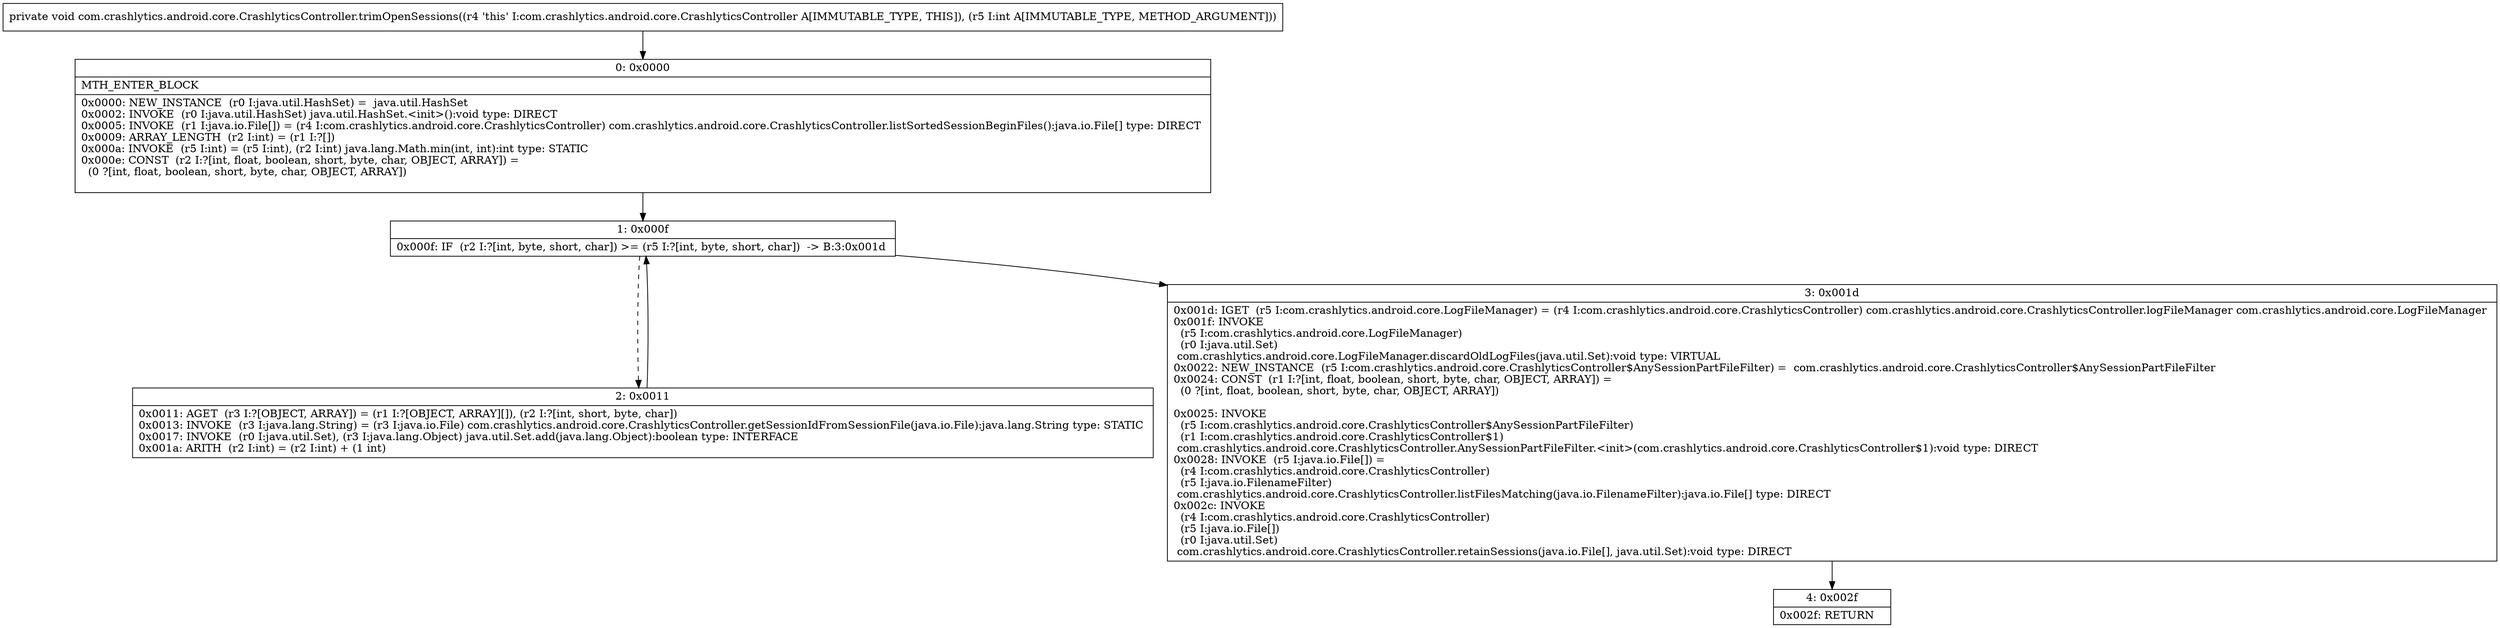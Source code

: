 digraph "CFG forcom.crashlytics.android.core.CrashlyticsController.trimOpenSessions(I)V" {
Node_0 [shape=record,label="{0\:\ 0x0000|MTH_ENTER_BLOCK\l|0x0000: NEW_INSTANCE  (r0 I:java.util.HashSet) =  java.util.HashSet \l0x0002: INVOKE  (r0 I:java.util.HashSet) java.util.HashSet.\<init\>():void type: DIRECT \l0x0005: INVOKE  (r1 I:java.io.File[]) = (r4 I:com.crashlytics.android.core.CrashlyticsController) com.crashlytics.android.core.CrashlyticsController.listSortedSessionBeginFiles():java.io.File[] type: DIRECT \l0x0009: ARRAY_LENGTH  (r2 I:int) = (r1 I:?[]) \l0x000a: INVOKE  (r5 I:int) = (r5 I:int), (r2 I:int) java.lang.Math.min(int, int):int type: STATIC \l0x000e: CONST  (r2 I:?[int, float, boolean, short, byte, char, OBJECT, ARRAY]) = \l  (0 ?[int, float, boolean, short, byte, char, OBJECT, ARRAY])\l \l}"];
Node_1 [shape=record,label="{1\:\ 0x000f|0x000f: IF  (r2 I:?[int, byte, short, char]) \>= (r5 I:?[int, byte, short, char])  \-\> B:3:0x001d \l}"];
Node_2 [shape=record,label="{2\:\ 0x0011|0x0011: AGET  (r3 I:?[OBJECT, ARRAY]) = (r1 I:?[OBJECT, ARRAY][]), (r2 I:?[int, short, byte, char]) \l0x0013: INVOKE  (r3 I:java.lang.String) = (r3 I:java.io.File) com.crashlytics.android.core.CrashlyticsController.getSessionIdFromSessionFile(java.io.File):java.lang.String type: STATIC \l0x0017: INVOKE  (r0 I:java.util.Set), (r3 I:java.lang.Object) java.util.Set.add(java.lang.Object):boolean type: INTERFACE \l0x001a: ARITH  (r2 I:int) = (r2 I:int) + (1 int) \l}"];
Node_3 [shape=record,label="{3\:\ 0x001d|0x001d: IGET  (r5 I:com.crashlytics.android.core.LogFileManager) = (r4 I:com.crashlytics.android.core.CrashlyticsController) com.crashlytics.android.core.CrashlyticsController.logFileManager com.crashlytics.android.core.LogFileManager \l0x001f: INVOKE  \l  (r5 I:com.crashlytics.android.core.LogFileManager)\l  (r0 I:java.util.Set)\l com.crashlytics.android.core.LogFileManager.discardOldLogFiles(java.util.Set):void type: VIRTUAL \l0x0022: NEW_INSTANCE  (r5 I:com.crashlytics.android.core.CrashlyticsController$AnySessionPartFileFilter) =  com.crashlytics.android.core.CrashlyticsController$AnySessionPartFileFilter \l0x0024: CONST  (r1 I:?[int, float, boolean, short, byte, char, OBJECT, ARRAY]) = \l  (0 ?[int, float, boolean, short, byte, char, OBJECT, ARRAY])\l \l0x0025: INVOKE  \l  (r5 I:com.crashlytics.android.core.CrashlyticsController$AnySessionPartFileFilter)\l  (r1 I:com.crashlytics.android.core.CrashlyticsController$1)\l com.crashlytics.android.core.CrashlyticsController.AnySessionPartFileFilter.\<init\>(com.crashlytics.android.core.CrashlyticsController$1):void type: DIRECT \l0x0028: INVOKE  (r5 I:java.io.File[]) = \l  (r4 I:com.crashlytics.android.core.CrashlyticsController)\l  (r5 I:java.io.FilenameFilter)\l com.crashlytics.android.core.CrashlyticsController.listFilesMatching(java.io.FilenameFilter):java.io.File[] type: DIRECT \l0x002c: INVOKE  \l  (r4 I:com.crashlytics.android.core.CrashlyticsController)\l  (r5 I:java.io.File[])\l  (r0 I:java.util.Set)\l com.crashlytics.android.core.CrashlyticsController.retainSessions(java.io.File[], java.util.Set):void type: DIRECT \l}"];
Node_4 [shape=record,label="{4\:\ 0x002f|0x002f: RETURN   \l}"];
MethodNode[shape=record,label="{private void com.crashlytics.android.core.CrashlyticsController.trimOpenSessions((r4 'this' I:com.crashlytics.android.core.CrashlyticsController A[IMMUTABLE_TYPE, THIS]), (r5 I:int A[IMMUTABLE_TYPE, METHOD_ARGUMENT])) }"];
MethodNode -> Node_0;
Node_0 -> Node_1;
Node_1 -> Node_2[style=dashed];
Node_1 -> Node_3;
Node_2 -> Node_1;
Node_3 -> Node_4;
}

